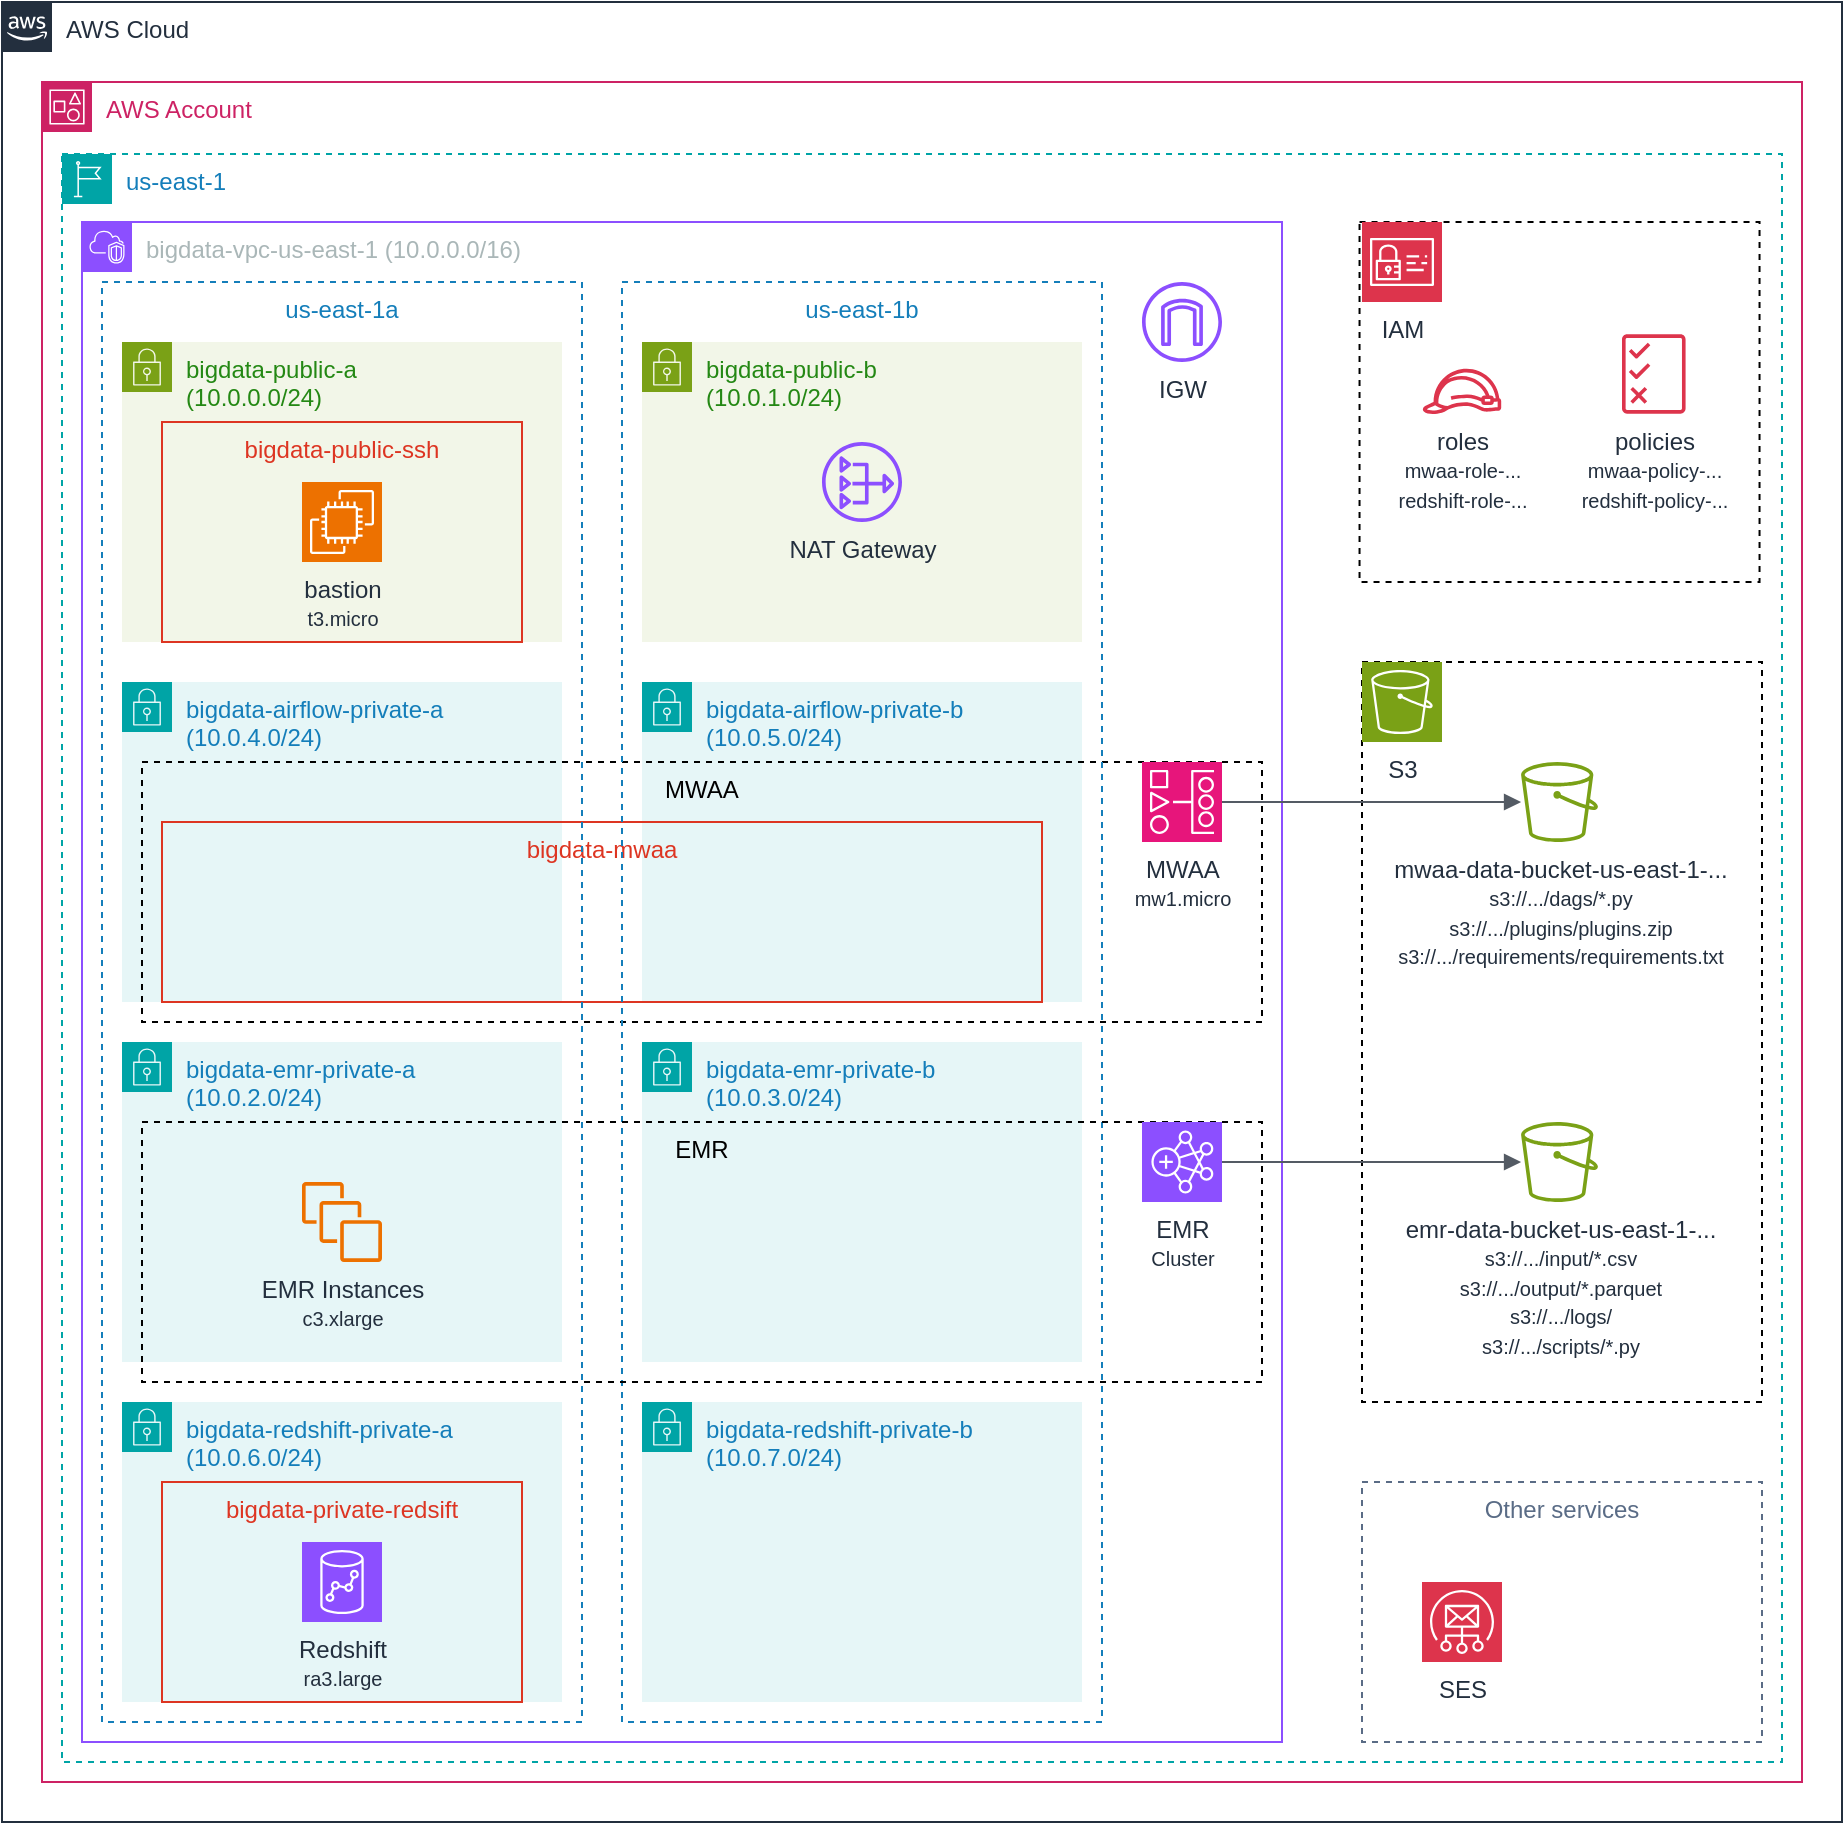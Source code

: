 <mxfile version="28.1.1">
  <diagram name="Page-1" id="KUosfwAVPdiMLo6uLfG9">
    <mxGraphModel dx="913" dy="989" grid="1" gridSize="10" guides="1" tooltips="1" connect="1" arrows="1" fold="1" page="1" pageScale="1" pageWidth="850" pageHeight="1100" math="0" shadow="0">
      <root>
        <mxCell id="0" />
        <mxCell id="1" parent="0" />
        <mxCell id="OFhB1apj9XuWOLs8JsKp-82" value="Other services" style="fillColor=none;strokeColor=#5A6C86;dashed=1;verticalAlign=top;fontStyle=0;fontColor=#5A6C86;whiteSpace=wrap;html=1;" vertex="1" parent="1">
          <mxGeometry x="1730" y="1240" width="200" height="130" as="geometry" />
        </mxCell>
        <mxCell id="OFhB1apj9XuWOLs8JsKp-50" value="bigdata-public-b&lt;div&gt;(10.0.1.0/24)&lt;/div&gt;" style="points=[[0,0],[0.25,0],[0.5,0],[0.75,0],[1,0],[1,0.25],[1,0.5],[1,0.75],[1,1],[0.75,1],[0.5,1],[0.25,1],[0,1],[0,0.75],[0,0.5],[0,0.25]];outlineConnect=0;gradientColor=none;html=1;whiteSpace=wrap;fontSize=12;fontStyle=0;container=1;pointerEvents=0;collapsible=0;recursiveResize=0;shape=mxgraph.aws4.group;grIcon=mxgraph.aws4.group_security_group;grStroke=0;strokeColor=#7AA116;fillColor=#F2F6E8;verticalAlign=top;align=left;spacingLeft=30;fontColor=#248814;dashed=0;" vertex="1" parent="1">
          <mxGeometry x="1370" y="670" width="220" height="150" as="geometry" />
        </mxCell>
        <mxCell id="OFhB1apj9XuWOLs8JsKp-51" value="bigdata-public-a&lt;div&gt;(10.0.0.0/24)&lt;/div&gt;" style="points=[[0,0],[0.25,0],[0.5,0],[0.75,0],[1,0],[1,0.25],[1,0.5],[1,0.75],[1,1],[0.75,1],[0.5,1],[0.25,1],[0,1],[0,0.75],[0,0.5],[0,0.25]];outlineConnect=0;gradientColor=none;html=1;whiteSpace=wrap;fontSize=12;fontStyle=0;container=1;pointerEvents=0;collapsible=0;recursiveResize=0;shape=mxgraph.aws4.group;grIcon=mxgraph.aws4.group_security_group;grStroke=0;strokeColor=#7AA116;fillColor=#F2F6E8;verticalAlign=top;align=left;spacingLeft=30;fontColor=#248814;dashed=0;" vertex="1" parent="1">
          <mxGeometry x="1110" y="670" width="220" height="150" as="geometry" />
        </mxCell>
        <mxCell id="OFhB1apj9XuWOLs8JsKp-52" value="bigdata-redshift-private-a&lt;div&gt;(10.0.6.0/24)&lt;/div&gt;" style="points=[[0,0],[0.25,0],[0.5,0],[0.75,0],[1,0],[1,0.25],[1,0.5],[1,0.75],[1,1],[0.75,1],[0.5,1],[0.25,1],[0,1],[0,0.75],[0,0.5],[0,0.25]];outlineConnect=0;gradientColor=none;html=1;whiteSpace=wrap;fontSize=12;fontStyle=0;container=1;pointerEvents=0;collapsible=0;recursiveResize=0;shape=mxgraph.aws4.group;grIcon=mxgraph.aws4.group_security_group;grStroke=0;strokeColor=#00A4A6;fillColor=#E6F6F7;verticalAlign=top;align=left;spacingLeft=30;fontColor=#147EBA;dashed=0;" vertex="1" parent="1">
          <mxGeometry x="1110" y="1200" width="220" height="150" as="geometry" />
        </mxCell>
        <mxCell id="OFhB1apj9XuWOLs8JsKp-53" value="bigdata-airflow-private-b&lt;div&gt;(10.0.5.0/24)&lt;/div&gt;" style="points=[[0,0],[0.25,0],[0.5,0],[0.75,0],[1,0],[1,0.25],[1,0.5],[1,0.75],[1,1],[0.75,1],[0.5,1],[0.25,1],[0,1],[0,0.75],[0,0.5],[0,0.25]];outlineConnect=0;gradientColor=none;html=1;whiteSpace=wrap;fontSize=12;fontStyle=0;container=1;pointerEvents=0;collapsible=0;recursiveResize=0;shape=mxgraph.aws4.group;grIcon=mxgraph.aws4.group_security_group;grStroke=0;strokeColor=#00A4A6;fillColor=#E6F6F7;verticalAlign=top;align=left;spacingLeft=30;fontColor=#147EBA;dashed=0;" vertex="1" parent="1">
          <mxGeometry x="1370" y="840" width="220" height="160" as="geometry" />
        </mxCell>
        <mxCell id="OFhB1apj9XuWOLs8JsKp-54" value="" style="fillColor=none;strokeColor=light-dark(#000000,#FF7F93);dashed=1;verticalAlign=top;fontStyle=0;fontColor=#5A6C86;whiteSpace=wrap;html=1;" vertex="1" parent="1">
          <mxGeometry x="1728.77" y="610" width="200" height="180" as="geometry" />
        </mxCell>
        <mxCell id="OFhB1apj9XuWOLs8JsKp-55" value="bigdata-vpc-us-east-1 (10.0.0.0/16)" style="points=[[0,0],[0.25,0],[0.5,0],[0.75,0],[1,0],[1,0.25],[1,0.5],[1,0.75],[1,1],[0.75,1],[0.5,1],[0.25,1],[0,1],[0,0.75],[0,0.5],[0,0.25]];outlineConnect=0;gradientColor=none;html=1;whiteSpace=wrap;fontSize=12;fontStyle=0;container=1;pointerEvents=0;collapsible=0;recursiveResize=0;shape=mxgraph.aws4.group;grIcon=mxgraph.aws4.group_vpc2;strokeColor=#8C4FFF;fillColor=none;verticalAlign=top;align=left;spacingLeft=30;fontColor=#AAB7B8;dashed=0;" vertex="1" parent="1">
          <mxGeometry x="1090" y="610" width="600" height="760" as="geometry" />
        </mxCell>
        <mxCell id="OFhB1apj9XuWOLs8JsKp-56" value="IGW" style="sketch=0;outlineConnect=0;fontColor=#232F3E;gradientColor=none;fillColor=#8C4FFF;strokeColor=none;dashed=0;verticalLabelPosition=bottom;verticalAlign=top;align=center;html=1;fontSize=12;fontStyle=0;aspect=fixed;pointerEvents=1;shape=mxgraph.aws4.internet_gateway;" vertex="1" parent="OFhB1apj9XuWOLs8JsKp-55">
          <mxGeometry x="530" y="30" width="40" height="40" as="geometry" />
        </mxCell>
        <mxCell id="OFhB1apj9XuWOLs8JsKp-57" value="NAT Gateway" style="sketch=0;outlineConnect=0;fontColor=#232F3E;gradientColor=none;fillColor=#8C4FFF;strokeColor=none;dashed=0;verticalLabelPosition=bottom;verticalAlign=top;align=center;html=1;fontSize=12;fontStyle=0;aspect=fixed;pointerEvents=1;shape=mxgraph.aws4.nat_gateway;" vertex="1" parent="OFhB1apj9XuWOLs8JsKp-55">
          <mxGeometry x="370" y="110" width="40" height="40" as="geometry" />
        </mxCell>
        <mxCell id="OFhB1apj9XuWOLs8JsKp-58" value="bastion&lt;div&gt;&lt;font style=&quot;font-size: 10px;&quot;&gt;t3.micro&lt;/font&gt;&lt;/div&gt;" style="sketch=0;points=[[0,0,0],[0.25,0,0],[0.5,0,0],[0.75,0,0],[1,0,0],[0,1,0],[0.25,1,0],[0.5,1,0],[0.75,1,0],[1,1,0],[0,0.25,0],[0,0.5,0],[0,0.75,0],[1,0.25,0],[1,0.5,0],[1,0.75,0]];outlineConnect=0;fontColor=#232F3E;fillColor=#ED7100;strokeColor=#ffffff;dashed=0;verticalLabelPosition=bottom;verticalAlign=top;align=center;html=1;fontSize=12;fontStyle=0;aspect=fixed;shape=mxgraph.aws4.resourceIcon;resIcon=mxgraph.aws4.ec2;" vertex="1" parent="OFhB1apj9XuWOLs8JsKp-55">
          <mxGeometry x="110" y="130" width="40" height="40" as="geometry" />
        </mxCell>
        <mxCell id="OFhB1apj9XuWOLs8JsKp-59" value="bigdata-airflow-private-a&lt;div&gt;(10.0.4.0/24)&lt;/div&gt;" style="points=[[0,0],[0.25,0],[0.5,0],[0.75,0],[1,0],[1,0.25],[1,0.5],[1,0.75],[1,1],[0.75,1],[0.5,1],[0.25,1],[0,1],[0,0.75],[0,0.5],[0,0.25]];outlineConnect=0;gradientColor=none;html=1;whiteSpace=wrap;fontSize=12;fontStyle=0;container=1;pointerEvents=0;collapsible=0;recursiveResize=0;shape=mxgraph.aws4.group;grIcon=mxgraph.aws4.group_security_group;grStroke=0;strokeColor=#00A4A6;fillColor=#E6F6F7;verticalAlign=top;align=left;spacingLeft=30;fontColor=#147EBA;dashed=0;" vertex="1" parent="OFhB1apj9XuWOLs8JsKp-55">
          <mxGeometry x="20" y="230" width="220" height="160" as="geometry" />
        </mxCell>
        <mxCell id="OFhB1apj9XuWOLs8JsKp-60" value="&lt;span style=&quot;color: light-dark(rgb(0, 0, 0), rgb(255, 129, 217));&quot;&gt;MWAA&lt;/span&gt;" style="fillColor=none;strokeColor=light-dark(#000000,#FF81D9);dashed=1;verticalAlign=top;fontStyle=0;fontColor=#5A6C86;whiteSpace=wrap;html=1;" vertex="1" parent="OFhB1apj9XuWOLs8JsKp-55">
          <mxGeometry x="30" y="270" width="560" height="130" as="geometry" />
        </mxCell>
        <mxCell id="OFhB1apj9XuWOLs8JsKp-61" value="MWAA&lt;div&gt;&lt;font style=&quot;font-size: 10px;&quot;&gt;mw1.micro&lt;/font&gt;&lt;/div&gt;" style="sketch=0;points=[[0,0,0],[0.25,0,0],[0.5,0,0],[0.75,0,0],[1,0,0],[0,1,0],[0.25,1,0],[0.5,1,0],[0.75,1,0],[1,1,0],[0,0.25,0],[0,0.5,0],[0,0.75,0],[1,0.25,0],[1,0.5,0],[1,0.75,0]];outlineConnect=0;fontColor=#232F3E;fillColor=#E7157B;strokeColor=#ffffff;dashed=0;verticalLabelPosition=bottom;verticalAlign=top;align=center;html=1;fontSize=12;fontStyle=0;aspect=fixed;shape=mxgraph.aws4.resourceIcon;resIcon=mxgraph.aws4.managed_workflows_for_apache_airflow;" vertex="1" parent="OFhB1apj9XuWOLs8JsKp-55">
          <mxGeometry x="530" y="270" width="40" height="40" as="geometry" />
        </mxCell>
        <mxCell id="OFhB1apj9XuWOLs8JsKp-62" value="bigdata-private-redsift" style="fillColor=none;strokeColor=#DD3522;verticalAlign=top;fontStyle=0;fontColor=#DD3522;whiteSpace=wrap;html=1;" vertex="1" parent="OFhB1apj9XuWOLs8JsKp-55">
          <mxGeometry x="40" y="630" width="180" height="110" as="geometry" />
        </mxCell>
        <mxCell id="OFhB1apj9XuWOLs8JsKp-63" value="Redshift&lt;div&gt;&lt;font style=&quot;font-size: 10px;&quot;&gt;ra3.large&lt;/font&gt;&lt;/div&gt;" style="sketch=0;points=[[0,0,0],[0.25,0,0],[0.5,0,0],[0.75,0,0],[1,0,0],[0,1,0],[0.25,1,0],[0.5,1,0],[0.75,1,0],[1,1,0],[0,0.25,0],[0,0.5,0],[0,0.75,0],[1,0.25,0],[1,0.5,0],[1,0.75,0]];outlineConnect=0;fontColor=#232F3E;fillColor=#8C4FFF;strokeColor=#ffffff;dashed=0;verticalLabelPosition=bottom;verticalAlign=top;align=center;html=1;fontSize=12;fontStyle=0;aspect=fixed;shape=mxgraph.aws4.resourceIcon;resIcon=mxgraph.aws4.redshift;" vertex="1" parent="OFhB1apj9XuWOLs8JsKp-55">
          <mxGeometry x="110" y="660" width="40" height="40" as="geometry" />
        </mxCell>
        <mxCell id="OFhB1apj9XuWOLs8JsKp-64" value="bigdata-mwaa" style="fillColor=none;strokeColor=#DD3522;verticalAlign=top;fontStyle=0;fontColor=#DD3522;whiteSpace=wrap;html=1;" vertex="1" parent="OFhB1apj9XuWOLs8JsKp-55">
          <mxGeometry x="40" y="300" width="440" height="90" as="geometry" />
        </mxCell>
        <mxCell id="OFhB1apj9XuWOLs8JsKp-65" value="" style="fillColor=none;strokeColor=light-dark(#000000,#61820B);dashed=1;verticalAlign=top;fontStyle=0;fontColor=#5A6C86;whiteSpace=wrap;html=1;" vertex="1" parent="1">
          <mxGeometry x="1730" y="830" width="200" height="370" as="geometry" />
        </mxCell>
        <mxCell id="OFhB1apj9XuWOLs8JsKp-66" value="mwaa-data-bucket-us-east-1-...&lt;div&gt;&lt;font style=&quot;font-size: 10px;&quot;&gt;s3://.../dags/*.py&lt;/font&gt;&lt;/div&gt;&lt;div&gt;&lt;font style=&quot;font-size: 10px;&quot;&gt;s3://.../plugins/plugins.zip&lt;/font&gt;&lt;/div&gt;&lt;div&gt;&lt;font style=&quot;font-size: 10px;&quot;&gt;s3://.../requirements/requirements.txt&lt;/font&gt;&lt;/div&gt;" style="sketch=0;outlineConnect=0;fontColor=#232F3E;gradientColor=none;fillColor=#7AA116;strokeColor=none;dashed=0;verticalLabelPosition=bottom;verticalAlign=top;align=center;html=1;fontSize=12;fontStyle=0;aspect=fixed;pointerEvents=1;shape=mxgraph.aws4.bucket;" vertex="1" parent="1">
          <mxGeometry x="1809.54" y="880" width="38.46" height="40" as="geometry" />
        </mxCell>
        <mxCell id="OFhB1apj9XuWOLs8JsKp-67" value="emr-data-bucket-us-east-1-...&lt;div&gt;&lt;font style=&quot;font-size: 10px;&quot;&gt;s3://.../input/*.csv&lt;/font&gt;&lt;/div&gt;&lt;div&gt;&lt;font style=&quot;font-size: 10px;&quot;&gt;s3://.../output/*.parquet&lt;/font&gt;&lt;/div&gt;&lt;div&gt;&lt;font style=&quot;font-size: 10px;&quot;&gt;s3://.../logs/&lt;/font&gt;&lt;/div&gt;&lt;div&gt;&lt;font style=&quot;font-size: 10px;&quot;&gt;s3://.../scripts/*.py&lt;/font&gt;&lt;/div&gt;" style="sketch=0;outlineConnect=0;fontColor=#232F3E;gradientColor=none;fillColor=#7AA116;strokeColor=none;dashed=0;verticalLabelPosition=bottom;verticalAlign=top;align=center;html=1;fontSize=12;fontStyle=0;aspect=fixed;pointerEvents=1;shape=mxgraph.aws4.bucket;" vertex="1" parent="1">
          <mxGeometry x="1809.54" y="1060" width="38.46" height="40" as="geometry" />
        </mxCell>
        <mxCell id="OFhB1apj9XuWOLs8JsKp-68" value="S3" style="sketch=0;points=[[0,0,0],[0.25,0,0],[0.5,0,0],[0.75,0,0],[1,0,0],[0,1,0],[0.25,1,0],[0.5,1,0],[0.75,1,0],[1,1,0],[0,0.25,0],[0,0.5,0],[0,0.75,0],[1,0.25,0],[1,0.5,0],[1,0.75,0]];outlineConnect=0;fontColor=#232F3E;fillColor=#7AA116;strokeColor=#ffffff;dashed=0;verticalLabelPosition=bottom;verticalAlign=top;align=center;html=1;fontSize=12;fontStyle=0;aspect=fixed;shape=mxgraph.aws4.resourceIcon;resIcon=mxgraph.aws4.s3;" vertex="1" parent="1">
          <mxGeometry x="1730" y="830" width="40" height="40" as="geometry" />
        </mxCell>
        <mxCell id="OFhB1apj9XuWOLs8JsKp-69" value="bigdata-public-ssh" style="fillColor=none;strokeColor=#DD3522;verticalAlign=top;fontStyle=0;fontColor=#DD3522;whiteSpace=wrap;html=1;" vertex="1" parent="1">
          <mxGeometry x="1130" y="710" width="180" height="110" as="geometry" />
        </mxCell>
        <mxCell id="OFhB1apj9XuWOLs8JsKp-70" value="SES" style="sketch=0;points=[[0,0,0],[0.25,0,0],[0.5,0,0],[0.75,0,0],[1,0,0],[0,1,0],[0.25,1,0],[0.5,1,0],[0.75,1,0],[1,1,0],[0,0.25,0],[0,0.5,0],[0,0.75,0],[1,0.25,0],[1,0.5,0],[1,0.75,0]];outlineConnect=0;fontColor=#232F3E;fillColor=#DD344C;strokeColor=#ffffff;dashed=0;verticalLabelPosition=bottom;verticalAlign=top;align=center;html=1;fontSize=12;fontStyle=0;aspect=fixed;shape=mxgraph.aws4.resourceIcon;resIcon=mxgraph.aws4.simple_email_service;" vertex="1" parent="1">
          <mxGeometry x="1760" y="1290" width="40" height="40" as="geometry" />
        </mxCell>
        <mxCell id="OFhB1apj9XuWOLs8JsKp-71" value="IAM" style="sketch=0;points=[[0,0,0],[0.25,0,0],[0.5,0,0],[0.75,0,0],[1,0,0],[0,1,0],[0.25,1,0],[0.5,1,0],[0.75,1,0],[1,1,0],[0,0.25,0],[0,0.5,0],[0,0.75,0],[1,0.25,0],[1,0.5,0],[1,0.75,0]];outlineConnect=0;fontColor=#232F3E;fillColor=#DD344C;strokeColor=#ffffff;dashed=0;verticalLabelPosition=bottom;verticalAlign=top;align=center;html=1;fontSize=12;fontStyle=0;aspect=fixed;shape=mxgraph.aws4.resourceIcon;resIcon=mxgraph.aws4.identity_and_access_management;" vertex="1" parent="1">
          <mxGeometry x="1730" y="610" width="40" height="40" as="geometry" />
        </mxCell>
        <mxCell id="OFhB1apj9XuWOLs8JsKp-72" value="&lt;div&gt;roles&lt;/div&gt;&lt;font style=&quot;font-size: 10px;&quot;&gt;mwaa-role-...&lt;/font&gt;&lt;div&gt;&lt;font style=&quot;font-size: 10px;&quot;&gt;redshift-role-...&lt;/font&gt;&lt;/div&gt;" style="sketch=0;outlineConnect=0;fontColor=#232F3E;gradientColor=none;fillColor=#DD344C;strokeColor=none;dashed=0;verticalLabelPosition=bottom;verticalAlign=top;align=center;html=1;fontSize=12;fontStyle=0;aspect=fixed;pointerEvents=1;shape=mxgraph.aws4.role;" vertex="1" parent="1">
          <mxGeometry x="1760" y="683.43" width="40" height="22.57" as="geometry" />
        </mxCell>
        <mxCell id="OFhB1apj9XuWOLs8JsKp-73" value="us-east-1b" style="fillColor=none;strokeColor=#147EBA;dashed=1;verticalAlign=top;fontStyle=0;fontColor=#147EBA;whiteSpace=wrap;html=1;" vertex="1" parent="1">
          <mxGeometry x="1360" y="640" width="240" height="720" as="geometry" />
        </mxCell>
        <mxCell id="OFhB1apj9XuWOLs8JsKp-74" value="us-east-1a" style="fillColor=none;strokeColor=#147EBA;dashed=1;verticalAlign=top;fontStyle=0;fontColor=#147EBA;whiteSpace=wrap;html=1;" vertex="1" parent="1">
          <mxGeometry x="1100" y="640" width="240" height="720" as="geometry" />
        </mxCell>
        <mxCell id="OFhB1apj9XuWOLs8JsKp-75" value="bigdata-emr-private-a&lt;div&gt;(10.0.2.0/24)&lt;/div&gt;" style="points=[[0,0],[0.25,0],[0.5,0],[0.75,0],[1,0],[1,0.25],[1,0.5],[1,0.75],[1,1],[0.75,1],[0.5,1],[0.25,1],[0,1],[0,0.75],[0,0.5],[0,0.25]];outlineConnect=0;gradientColor=none;html=1;whiteSpace=wrap;fontSize=12;fontStyle=0;container=1;pointerEvents=0;collapsible=0;recursiveResize=0;shape=mxgraph.aws4.group;grIcon=mxgraph.aws4.group_security_group;grStroke=0;strokeColor=#00A4A6;fillColor=#E6F6F7;verticalAlign=top;align=left;spacingLeft=30;fontColor=#147EBA;dashed=0;" vertex="1" parent="1">
          <mxGeometry x="1110" y="1020" width="220" height="160" as="geometry" />
        </mxCell>
        <mxCell id="OFhB1apj9XuWOLs8JsKp-76" value="bigdata-emr-private-b&lt;div&gt;(10.0.3.0/24)&lt;/div&gt;" style="points=[[0,0],[0.25,0],[0.5,0],[0.75,0],[1,0],[1,0.25],[1,0.5],[1,0.75],[1,1],[0.75,1],[0.5,1],[0.25,1],[0,1],[0,0.75],[0,0.5],[0,0.25]];outlineConnect=0;gradientColor=none;html=1;whiteSpace=wrap;fontSize=12;fontStyle=0;container=1;pointerEvents=0;collapsible=0;recursiveResize=0;shape=mxgraph.aws4.group;grIcon=mxgraph.aws4.group_security_group;grStroke=0;strokeColor=#00A4A6;fillColor=#E6F6F7;verticalAlign=top;align=left;spacingLeft=30;fontColor=#147EBA;dashed=0;" vertex="1" parent="1">
          <mxGeometry x="1370" y="1020" width="220" height="160" as="geometry" />
        </mxCell>
        <mxCell id="OFhB1apj9XuWOLs8JsKp-77" value="&lt;span style=&quot;color: light-dark(rgb(0, 0, 0), rgb(177, 125, 255));&quot;&gt;EMR&lt;/span&gt;" style="fillColor=none;strokeColor=light-dark(#000000,#B17DFF);dashed=1;verticalAlign=top;fontStyle=0;fontColor=#5A6C86;whiteSpace=wrap;html=1;" vertex="1" parent="OFhB1apj9XuWOLs8JsKp-76">
          <mxGeometry x="-250" y="40" width="560" height="130" as="geometry" />
        </mxCell>
        <mxCell id="OFhB1apj9XuWOLs8JsKp-78" value="EMR&lt;div&gt;&lt;font style=&quot;font-size: 10px;&quot;&gt;Cluster&lt;/font&gt;&lt;/div&gt;" style="sketch=0;points=[[0,0,0],[0.25,0,0],[0.5,0,0],[0.75,0,0],[1,0,0],[0,1,0],[0.25,1,0],[0.5,1,0],[0.75,1,0],[1,1,0],[0,0.25,0],[0,0.5,0],[0,0.75,0],[1,0.25,0],[1,0.5,0],[1,0.75,0]];outlineConnect=0;fontColor=#232F3E;fillColor=#8C4FFF;strokeColor=#ffffff;dashed=0;verticalLabelPosition=bottom;verticalAlign=top;align=center;html=1;fontSize=12;fontStyle=0;aspect=fixed;shape=mxgraph.aws4.resourceIcon;resIcon=mxgraph.aws4.emr;" vertex="1" parent="OFhB1apj9XuWOLs8JsKp-76">
          <mxGeometry x="250" y="40" width="40" height="40" as="geometry" />
        </mxCell>
        <mxCell id="OFhB1apj9XuWOLs8JsKp-79" value="EMR Instances&lt;div&gt;&lt;font style=&quot;font-size: 10px;&quot;&gt;c3.xlarge&lt;/font&gt;&lt;/div&gt;" style="sketch=0;outlineConnect=0;fontColor=#232F3E;gradientColor=none;fillColor=#ED7100;strokeColor=none;dashed=0;verticalLabelPosition=bottom;verticalAlign=top;align=center;html=1;fontSize=12;fontStyle=0;aspect=fixed;pointerEvents=1;shape=mxgraph.aws4.instances;" vertex="1" parent="OFhB1apj9XuWOLs8JsKp-76">
          <mxGeometry x="-170" y="70" width="40" height="40" as="geometry" />
        </mxCell>
        <mxCell id="OFhB1apj9XuWOLs8JsKp-80" value="bigdata-redshift-private-b&lt;div&gt;(10.0.7.0/24)&lt;/div&gt;" style="points=[[0,0],[0.25,0],[0.5,0],[0.75,0],[1,0],[1,0.25],[1,0.5],[1,0.75],[1,1],[0.75,1],[0.5,1],[0.25,1],[0,1],[0,0.75],[0,0.5],[0,0.25]];outlineConnect=0;gradientColor=none;html=1;whiteSpace=wrap;fontSize=12;fontStyle=0;container=1;pointerEvents=0;collapsible=0;recursiveResize=0;shape=mxgraph.aws4.group;grIcon=mxgraph.aws4.group_security_group;grStroke=0;strokeColor=#00A4A6;fillColor=#E6F6F7;verticalAlign=top;align=left;spacingLeft=30;fontColor=#147EBA;dashed=0;" vertex="1" parent="1">
          <mxGeometry x="1370" y="1200" width="220" height="150" as="geometry" />
        </mxCell>
        <mxCell id="OFhB1apj9XuWOLs8JsKp-81" value="policies&lt;div&gt;&lt;font style=&quot;font-size: 10px;&quot;&gt;mwaa-policy-...&lt;/font&gt;&lt;/div&gt;&lt;div&gt;&lt;font style=&quot;font-size: 10px;&quot;&gt;redshift-policy-...&lt;/font&gt;&lt;/div&gt;" style="sketch=0;outlineConnect=0;fontColor=#232F3E;gradientColor=none;fillColor=#DD344C;strokeColor=none;dashed=0;verticalLabelPosition=bottom;verticalAlign=top;align=center;html=1;fontSize=12;fontStyle=0;aspect=fixed;pointerEvents=1;shape=mxgraph.aws4.permissions;" vertex="1" parent="1">
          <mxGeometry x="1860" y="666" width="31.79" height="40" as="geometry" />
        </mxCell>
        <mxCell id="OFhB1apj9XuWOLs8JsKp-84" value="us-east-1" style="points=[[0,0],[0.25,0],[0.5,0],[0.75,0],[1,0],[1,0.25],[1,0.5],[1,0.75],[1,1],[0.75,1],[0.5,1],[0.25,1],[0,1],[0,0.75],[0,0.5],[0,0.25]];outlineConnect=0;gradientColor=none;html=1;whiteSpace=wrap;fontSize=12;fontStyle=0;container=1;pointerEvents=0;collapsible=0;recursiveResize=0;shape=mxgraph.aws4.group;grIcon=mxgraph.aws4.group_region;strokeColor=#00A4A6;fillColor=none;verticalAlign=top;align=left;spacingLeft=30;fontColor=#147EBA;dashed=1;" vertex="1" parent="1">
          <mxGeometry x="1080" y="576" width="860" height="804" as="geometry" />
        </mxCell>
        <mxCell id="OFhB1apj9XuWOLs8JsKp-85" value="AWS Account" style="points=[[0,0],[0.25,0],[0.5,0],[0.75,0],[1,0],[1,0.25],[1,0.5],[1,0.75],[1,1],[0.75,1],[0.5,1],[0.25,1],[0,1],[0,0.75],[0,0.5],[0,0.25]];outlineConnect=0;gradientColor=none;html=1;whiteSpace=wrap;fontSize=12;fontStyle=0;container=1;pointerEvents=0;collapsible=0;recursiveResize=0;shape=mxgraph.aws4.group;grIcon=mxgraph.aws4.group_account;strokeColor=#CD2264;fillColor=none;verticalAlign=top;align=left;spacingLeft=30;fontColor=#CD2264;dashed=0;" vertex="1" parent="1">
          <mxGeometry x="1070" y="540" width="880" height="850" as="geometry" />
        </mxCell>
        <mxCell id="OFhB1apj9XuWOLs8JsKp-86" value="AWS Cloud" style="points=[[0,0],[0.25,0],[0.5,0],[0.75,0],[1,0],[1,0.25],[1,0.5],[1,0.75],[1,1],[0.75,1],[0.5,1],[0.25,1],[0,1],[0,0.75],[0,0.5],[0,0.25]];outlineConnect=0;gradientColor=none;html=1;whiteSpace=wrap;fontSize=12;fontStyle=0;container=1;pointerEvents=0;collapsible=0;recursiveResize=0;shape=mxgraph.aws4.group;grIcon=mxgraph.aws4.group_aws_cloud_alt;strokeColor=#232F3E;fillColor=none;verticalAlign=top;align=left;spacingLeft=30;fontColor=#232F3E;dashed=0;" vertex="1" parent="1">
          <mxGeometry x="1050" y="500" width="920" height="910" as="geometry" />
        </mxCell>
        <mxCell id="OFhB1apj9XuWOLs8JsKp-87" value="" style="edgeStyle=orthogonalEdgeStyle;html=1;endArrow=block;elbow=vertical;startArrow=none;endFill=1;strokeColor=#545B64;rounded=0;exitX=1;exitY=0.5;exitDx=0;exitDy=0;exitPerimeter=0;" edge="1" parent="1" source="OFhB1apj9XuWOLs8JsKp-61" target="OFhB1apj9XuWOLs8JsKp-66">
          <mxGeometry width="100" relative="1" as="geometry">
            <mxPoint x="1748" y="1014.63" as="sourcePoint" />
            <mxPoint x="1848" y="1014.63" as="targetPoint" />
          </mxGeometry>
        </mxCell>
        <mxCell id="OFhB1apj9XuWOLs8JsKp-88" value="" style="edgeStyle=orthogonalEdgeStyle;html=1;endArrow=block;elbow=vertical;startArrow=none;endFill=1;strokeColor=#545B64;rounded=0;exitX=1;exitY=0.5;exitDx=0;exitDy=0;exitPerimeter=0;" edge="1" parent="1" source="OFhB1apj9XuWOLs8JsKp-78" target="OFhB1apj9XuWOLs8JsKp-67">
          <mxGeometry width="100" relative="1" as="geometry">
            <mxPoint x="1580" y="1040" as="sourcePoint" />
            <mxPoint x="1680" y="1040" as="targetPoint" />
          </mxGeometry>
        </mxCell>
      </root>
    </mxGraphModel>
  </diagram>
</mxfile>
